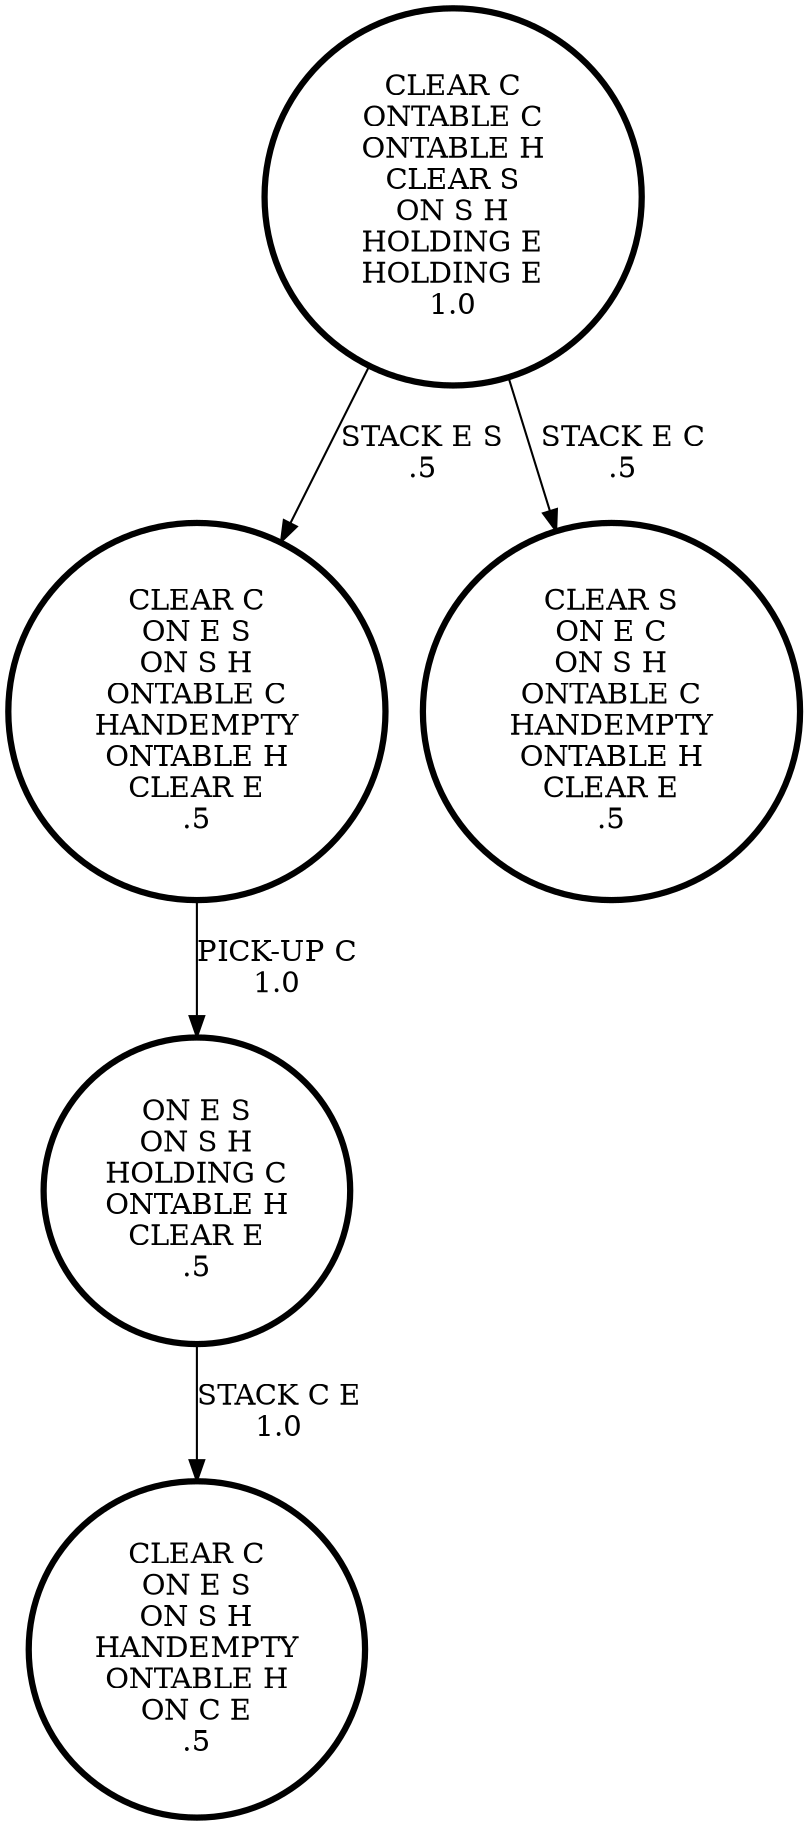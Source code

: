 digraph {
"CLEAR C\nON E S\nON S H\nONTABLE C\nHANDEMPTY\nONTABLE H\nCLEAR E\n.5\n" -> "ON E S\nON S H\nHOLDING C\nONTABLE H\nCLEAR E\n.5\n"[label="PICK-UP C\n1.0\n"];
"ON E S\nON S H\nHOLDING C\nONTABLE H\nCLEAR E\n.5\n" -> "CLEAR C\nON E S\nON S H\nHANDEMPTY\nONTABLE H\nON C E\n.5\n"[label="STACK C E\n1.0\n"];
"CLEAR C\nONTABLE C\nONTABLE H\nCLEAR S\nON S H\nHOLDING E\nHOLDING E\n1.0\n" -> "CLEAR C\nON E S\nON S H\nONTABLE C\nHANDEMPTY\nONTABLE H\nCLEAR E\n.5\n"[label="STACK E S\n.5\n"];
"CLEAR C\nONTABLE C\nONTABLE H\nCLEAR S\nON S H\nHOLDING E\nHOLDING E\n1.0\n" -> "CLEAR S\nON E C\nON S H\nONTABLE C\nHANDEMPTY\nONTABLE H\nCLEAR E\n.5\n"[label="STACK E C\n.5\n"];
"CLEAR S\nON E C\nON S H\nONTABLE C\nHANDEMPTY\nONTABLE H\nCLEAR E\n.5\n" [shape=circle, penwidth=3];
"CLEAR C\nON E S\nON S H\nHANDEMPTY\nONTABLE H\nON C E\n.5\n" [shape=circle, penwidth=3];
"ON E S\nON S H\nHOLDING C\nONTABLE H\nCLEAR E\n.5\n" [shape=circle, penwidth=3];
"CLEAR C\nONTABLE C\nONTABLE H\nCLEAR S\nON S H\nHOLDING E\nHOLDING E\n1.0\n" [shape=circle, penwidth=3];
"CLEAR S\nON E C\nON S H\nONTABLE C\nHANDEMPTY\nONTABLE H\nCLEAR E\n.5\n" [shape=circle, penwidth=3];
"CLEAR C\nON E S\nON S H\nHANDEMPTY\nONTABLE H\nON C E\n.5\n" [shape=circle, penwidth=3];
"CLEAR C\nON E S\nON S H\nONTABLE C\nHANDEMPTY\nONTABLE H\nCLEAR E\n.5\n" [shape=circle, penwidth=3];
}
